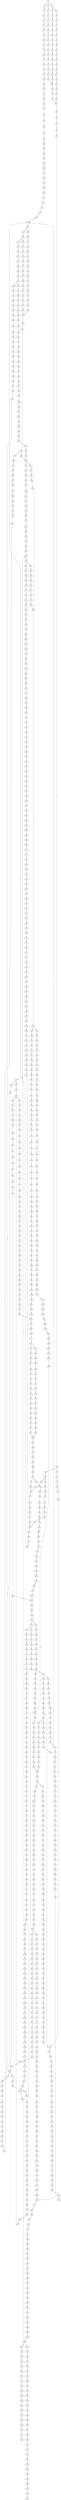 strict digraph  {
	S0 -> S1 [ label = T ];
	S0 -> S2 [ label = C ];
	S0 -> S3 [ label = G ];
	S1 -> S4 [ label = A ];
	S2 -> S5 [ label = T ];
	S2 -> S6 [ label = G ];
	S3 -> S7 [ label = A ];
	S4 -> S8 [ label = C ];
	S5 -> S9 [ label = C ];
	S6 -> S10 [ label = C ];
	S7 -> S11 [ label = T ];
	S8 -> S12 [ label = G ];
	S9 -> S13 [ label = C ];
	S10 -> S14 [ label = C ];
	S11 -> S15 [ label = C ];
	S12 -> S16 [ label = G ];
	S13 -> S17 [ label = G ];
	S14 -> S18 [ label = G ];
	S15 -> S19 [ label = G ];
	S16 -> S20 [ label = C ];
	S17 -> S21 [ label = G ];
	S18 -> S22 [ label = G ];
	S19 -> S23 [ label = G ];
	S20 -> S24 [ label = T ];
	S21 -> S25 [ label = T ];
	S22 -> S26 [ label = T ];
	S23 -> S27 [ label = T ];
	S24 -> S28 [ label = A ];
	S25 -> S29 [ label = T ];
	S26 -> S30 [ label = C ];
	S27 -> S31 [ label = T ];
	S28 -> S32 [ label = C ];
	S29 -> S33 [ label = G ];
	S30 -> S34 [ label = C ];
	S31 -> S35 [ label = C ];
	S32 -> S36 [ label = T ];
	S33 -> S37 [ label = C ];
	S34 -> S38 [ label = C ];
	S35 -> S39 [ label = C ];
	S36 -> S40 [ label = G ];
	S37 -> S41 [ label = A ];
	S38 -> S42 [ label = A ];
	S39 -> S43 [ label = A ];
	S40 -> S44 [ label = G ];
	S41 -> S45 [ label = C ];
	S42 -> S46 [ label = G ];
	S43 -> S47 [ label = G ];
	S44 -> S48 [ label = T ];
	S45 -> S49 [ label = T ];
	S46 -> S50 [ label = T ];
	S47 -> S51 [ label = T ];
	S48 -> S52 [ label = G ];
	S49 -> S53 [ label = G ];
	S50 -> S54 [ label = G ];
	S51 -> S55 [ label = G ];
	S52 -> S56 [ label = C ];
	S53 -> S57 [ label = G ];
	S54 -> S58 [ label = G ];
	S55 -> S59 [ label = G ];
	S56 -> S60 [ label = T ];
	S57 -> S61 [ label = T ];
	S58 -> S62 [ label = T ];
	S59 -> S63 [ label = T ];
	S60 -> S64 [ label = A ];
	S61 -> S65 [ label = C ];
	S62 -> S66 [ label = C ];
	S63 -> S66 [ label = C ];
	S64 -> S67 [ label = C ];
	S65 -> S68 [ label = G ];
	S66 -> S69 [ label = G ];
	S67 -> S70 [ label = T ];
	S68 -> S71 [ label = T ];
	S69 -> S72 [ label = T ];
	S70 -> S73 [ label = G ];
	S71 -> S74 [ label = C ];
	S72 -> S75 [ label = C ];
	S73 -> S76 [ label = T ];
	S74 -> S77 [ label = C ];
	S75 -> S77 [ label = C ];
	S76 -> S78 [ label = A ];
	S77 -> S79 [ label = G ];
	S78 -> S80 [ label = A ];
	S79 -> S81 [ label = T ];
	S80 -> S82 [ label = C ];
	S81 -> S83 [ label = C ];
	S82 -> S84 [ label = A ];
	S83 -> S85 [ label = A ];
	S84 -> S86 [ label = C ];
	S85 -> S87 [ label = C ];
	S86 -> S88 [ label = A ];
	S87 -> S89 [ label = C ];
	S88 -> S90 [ label = C ];
	S89 -> S91 [ label = C ];
	S89 -> S92 [ label = G ];
	S90 -> S93 [ label = G ];
	S91 -> S94 [ label = T ];
	S92 -> S95 [ label = A ];
	S93 -> S96 [ label = C ];
	S94 -> S97 [ label = G ];
	S95 -> S98 [ label = A ];
	S95 -> S99 [ label = G ];
	S96 -> S100 [ label = T ];
	S97 -> S101 [ label = T ];
	S98 -> S102 [ label = T ];
	S99 -> S103 [ label = T ];
	S100 -> S104 [ label = C ];
	S101 -> S105 [ label = C ];
	S102 -> S106 [ label = C ];
	S103 -> S107 [ label = C ];
	S104 -> S108 [ label = C ];
	S105 -> S109 [ label = C ];
	S106 -> S110 [ label = C ];
	S107 -> S111 [ label = C ];
	S108 -> S112 [ label = T ];
	S109 -> S113 [ label = T ];
	S110 -> S114 [ label = T ];
	S111 -> S115 [ label = A ];
	S111 -> S116 [ label = T ];
	S112 -> S117 [ label = A ];
	S113 -> S118 [ label = A ];
	S113 -> S119 [ label = T ];
	S114 -> S120 [ label = C ];
	S115 -> S121 [ label = G ];
	S116 -> S122 [ label = C ];
	S117 -> S123 [ label = G ];
	S118 -> S124 [ label = C ];
	S119 -> S125 [ label = G ];
	S120 -> S126 [ label = G ];
	S121 -> S127 [ label = T ];
	S121 -> S128 [ label = C ];
	S122 -> S129 [ label = G ];
	S123 -> S130 [ label = A ];
	S124 -> S131 [ label = T ];
	S125 -> S132 [ label = A ];
	S125 -> S133 [ label = T ];
	S126 -> S134 [ label = A ];
	S127 -> S135 [ label = A ];
	S128 -> S136 [ label = T ];
	S129 -> S137 [ label = A ];
	S130 -> S138 [ label = A ];
	S131 -> S139 [ label = A ];
	S132 -> S140 [ label = A ];
	S133 -> S141 [ label = A ];
	S134 -> S142 [ label = A ];
	S135 -> S143 [ label = G ];
	S136 -> S144 [ label = T ];
	S137 -> S145 [ label = A ];
	S138 -> S146 [ label = C ];
	S139 -> S147 [ label = C ];
	S140 -> S148 [ label = C ];
	S141 -> S149 [ label = G ];
	S142 -> S150 [ label = C ];
	S143 -> S151 [ label = G ];
	S143 -> S152 [ label = C ];
	S144 -> S153 [ label = C ];
	S145 -> S150 [ label = C ];
	S146 -> S154 [ label = T ];
	S147 -> S155 [ label = C ];
	S148 -> S156 [ label = T ];
	S149 -> S157 [ label = G ];
	S150 -> S158 [ label = T ];
	S151 -> S159 [ label = G ];
	S152 -> S160 [ label = T ];
	S153 -> S161 [ label = A ];
	S154 -> S162 [ label = T ];
	S155 -> S163 [ label = A ];
	S156 -> S164 [ label = T ];
	S157 -> S165 [ label = A ];
	S158 -> S166 [ label = T ];
	S159 -> S167 [ label = T ];
	S160 -> S168 [ label = C ];
	S161 -> S169 [ label = C ];
	S162 -> S170 [ label = C ];
	S163 -> S171 [ label = G ];
	S164 -> S172 [ label = C ];
	S165 -> S173 [ label = G ];
	S166 -> S174 [ label = C ];
	S167 -> S175 [ label = C ];
	S168 -> S176 [ label = C ];
	S169 -> S177 [ label = G ];
	S170 -> S178 [ label = A ];
	S171 -> S179 [ label = G ];
	S172 -> S180 [ label = A ];
	S173 -> S181 [ label = A ];
	S174 -> S182 [ label = A ];
	S175 -> S183 [ label = A ];
	S176 -> S184 [ label = A ];
	S177 -> S185 [ label = C ];
	S178 -> S186 [ label = A ];
	S179 -> S187 [ label = A ];
	S180 -> S186 [ label = A ];
	S181 -> S188 [ label = G ];
	S182 -> S186 [ label = A ];
	S183 -> S189 [ label = C ];
	S184 -> S190 [ label = C ];
	S185 -> S191 [ label = C ];
	S186 -> S192 [ label = C ];
	S187 -> S193 [ label = G ];
	S188 -> S194 [ label = G ];
	S189 -> S195 [ label = T ];
	S190 -> S196 [ label = C ];
	S191 -> S197 [ label = C ];
	S192 -> S198 [ label = C ];
	S192 -> S199 [ label = T ];
	S193 -> S200 [ label = A ];
	S194 -> S201 [ label = T ];
	S195 -> S202 [ label = C ];
	S196 -> S203 [ label = G ];
	S197 -> S204 [ label = T ];
	S198 -> S205 [ label = G ];
	S199 -> S206 [ label = G ];
	S200 -> S207 [ label = G ];
	S201 -> S208 [ label = C ];
	S202 -> S209 [ label = G ];
	S203 -> S210 [ label = G ];
	S204 -> S211 [ label = T ];
	S205 -> S212 [ label = G ];
	S206 -> S213 [ label = G ];
	S206 -> S214 [ label = C ];
	S207 -> S215 [ label = T ];
	S208 -> S216 [ label = C ];
	S209 -> S217 [ label = C ];
	S210 -> S218 [ label = A ];
	S211 -> S219 [ label = C ];
	S212 -> S220 [ label = C ];
	S213 -> S221 [ label = C ];
	S214 -> S222 [ label = C ];
	S215 -> S223 [ label = C ];
	S216 -> S224 [ label = C ];
	S217 -> S225 [ label = T ];
	S218 -> S226 [ label = C ];
	S219 -> S227 [ label = A ];
	S220 -> S228 [ label = C ];
	S221 -> S229 [ label = C ];
	S222 -> S230 [ label = C ];
	S223 -> S231 [ label = A ];
	S224 -> S232 [ label = A ];
	S224 -> S233 [ label = G ];
	S225 -> S234 [ label = T ];
	S226 -> S235 [ label = G ];
	S227 -> S236 [ label = T ];
	S228 -> S237 [ label = C ];
	S229 -> S238 [ label = C ];
	S230 -> S239 [ label = T ];
	S231 -> S240 [ label = G ];
	S232 -> S241 [ label = G ];
	S233 -> S242 [ label = G ];
	S234 -> S243 [ label = C ];
	S235 -> S244 [ label = T ];
	S236 -> S245 [ label = C ];
	S237 -> S246 [ label = A ];
	S238 -> S247 [ label = A ];
	S239 -> S248 [ label = A ];
	S240 -> S249 [ label = G ];
	S241 -> S250 [ label = A ];
	S242 -> S251 [ label = A ];
	S243 -> S252 [ label = A ];
	S244 -> S253 [ label = C ];
	S245 -> S254 [ label = C ];
	S246 -> S255 [ label = G ];
	S247 -> S256 [ label = G ];
	S248 -> S257 [ label = G ];
	S249 -> S258 [ label = A ];
	S250 -> S259 [ label = G ];
	S251 -> S260 [ label = G ];
	S252 -> S261 [ label = T ];
	S253 -> S262 [ label = G ];
	S254 -> S263 [ label = A ];
	S255 -> S264 [ label = T ];
	S256 -> S265 [ label = G ];
	S257 -> S266 [ label = G ];
	S258 -> S267 [ label = C ];
	S259 -> S268 [ label = C ];
	S260 -> S269 [ label = G ];
	S261 -> S270 [ label = C ];
	S262 -> S271 [ label = T ];
	S263 -> S272 [ label = G ];
	S264 -> S273 [ label = T ];
	S265 -> S274 [ label = T ];
	S266 -> S275 [ label = T ];
	S267 -> S276 [ label = C ];
	S268 -> S277 [ label = C ];
	S269 -> S278 [ label = C ];
	S270 -> S279 [ label = C ];
	S271 -> S280 [ label = G ];
	S272 -> S281 [ label = A ];
	S273 -> S282 [ label = G ];
	S274 -> S283 [ label = G ];
	S275 -> S284 [ label = G ];
	S276 -> S285 [ label = A ];
	S277 -> S286 [ label = A ];
	S278 -> S287 [ label = G ];
	S279 -> S263 [ label = A ];
	S280 -> S288 [ label = A ];
	S281 -> S289 [ label = A ];
	S282 -> S290 [ label = T ];
	S283 -> S291 [ label = C ];
	S283 -> S292 [ label = G ];
	S284 -> S293 [ label = T ];
	S285 -> S294 [ label = G ];
	S286 -> S295 [ label = C ];
	S287 -> S296 [ label = T ];
	S288 -> S297 [ label = C ];
	S289 -> S298 [ label = C ];
	S290 -> S299 [ label = G ];
	S291 -> S300 [ label = G ];
	S292 -> S301 [ label = G ];
	S293 -> S302 [ label = G ];
	S294 -> S303 [ label = T ];
	S295 -> S304 [ label = G ];
	S296 -> S305 [ label = G ];
	S297 -> S306 [ label = C ];
	S298 -> S307 [ label = C ];
	S299 -> S308 [ label = C ];
	S300 -> S309 [ label = C ];
	S301 -> S310 [ label = C ];
	S302 -> S311 [ label = C ];
	S303 -> S312 [ label = C ];
	S304 -> S313 [ label = G ];
	S305 -> S314 [ label = G ];
	S306 -> S315 [ label = G ];
	S307 -> S316 [ label = A ];
	S307 -> S317 [ label = G ];
	S308 -> S318 [ label = G ];
	S309 -> S319 [ label = G ];
	S310 -> S320 [ label = T ];
	S311 -> S321 [ label = G ];
	S312 -> S322 [ label = T ];
	S313 -> S323 [ label = T ];
	S314 -> S324 [ label = T ];
	S315 -> S325 [ label = G ];
	S316 -> S326 [ label = G ];
	S316 -> S327 [ label = C ];
	S317 -> S328 [ label = G ];
	S318 -> S329 [ label = T ];
	S319 -> S330 [ label = T ];
	S320 -> S331 [ label = T ];
	S321 -> S332 [ label = T ];
	S322 -> S333 [ label = C ];
	S323 -> S334 [ label = T ];
	S324 -> S335 [ label = A ];
	S325 -> S336 [ label = T ];
	S326 -> S337 [ label = A ];
	S327 -> S338 [ label = C ];
	S328 -> S339 [ label = A ];
	S329 -> S340 [ label = C ];
	S330 -> S341 [ label = C ];
	S331 -> S342 [ label = C ];
	S332 -> S343 [ label = C ];
	S333 -> S344 [ label = T ];
	S334 -> S345 [ label = A ];
	S335 -> S346 [ label = T ];
	S336 -> S347 [ label = C ];
	S337 -> S348 [ label = C ];
	S338 -> S349 [ label = A ];
	S339 -> S350 [ label = C ];
	S340 -> S351 [ label = G ];
	S341 -> S352 [ label = G ];
	S342 -> S353 [ label = G ];
	S343 -> S351 [ label = G ];
	S344 -> S354 [ label = G ];
	S345 -> S355 [ label = C ];
	S346 -> S356 [ label = G ];
	S347 -> S357 [ label = G ];
	S348 -> S358 [ label = T ];
	S349 -> S359 [ label = C ];
	S350 -> S360 [ label = G ];
	S351 -> S361 [ label = A ];
	S352 -> S362 [ label = T ];
	S353 -> S363 [ label = A ];
	S354 -> S364 [ label = T ];
	S355 -> S365 [ label = T ];
	S356 -> S366 [ label = A ];
	S357 -> S367 [ label = C ];
	S358 -> S368 [ label = C ];
	S359 -> S369 [ label = C ];
	S360 -> S370 [ label = C ];
	S361 -> S371 [ label = A ];
	S362 -> S372 [ label = G ];
	S363 -> S373 [ label = A ];
	S364 -> S374 [ label = A ];
	S365 -> S375 [ label = G ];
	S366 -> S376 [ label = G ];
	S367 -> S377 [ label = G ];
	S368 -> S378 [ label = C ];
	S369 -> S379 [ label = C ];
	S370 -> S380 [ label = C ];
	S371 -> S381 [ label = C ];
	S372 -> S382 [ label = C ];
	S373 -> S383 [ label = C ];
	S375 -> S384 [ label = C ];
	S376 -> S385 [ label = C ];
	S377 -> S386 [ label = T ];
	S378 -> S387 [ label = C ];
	S379 -> S388 [ label = C ];
	S380 -> S389 [ label = C ];
	S381 -> S390 [ label = C ];
	S381 -> S391 [ label = A ];
	S382 -> S392 [ label = A ];
	S383 -> S393 [ label = A ];
	S384 -> S394 [ label = A ];
	S385 -> S395 [ label = G ];
	S386 -> S396 [ label = A ];
	S387 -> S397 [ label = A ];
	S388 -> S398 [ label = T ];
	S389 -> S399 [ label = A ];
	S390 -> S400 [ label = T ];
	S391 -> S401 [ label = C ];
	S392 -> S402 [ label = T ];
	S393 -> S403 [ label = C ];
	S394 -> S404 [ label = G ];
	S395 -> S405 [ label = G ];
	S396 -> S406 [ label = G ];
	S397 -> S407 [ label = T ];
	S398 -> S408 [ label = T ];
	S399 -> S409 [ label = T ];
	S400 -> S410 [ label = T ];
	S400 -> S411 [ label = G ];
	S401 -> S412 [ label = C ];
	S402 -> S413 [ label = C ];
	S403 -> S414 [ label = G ];
	S404 -> S415 [ label = A ];
	S405 -> S416 [ label = T ];
	S406 -> S417 [ label = C ];
	S407 -> S418 [ label = C ];
	S408 -> S419 [ label = C ];
	S409 -> S420 [ label = C ];
	S410 -> S421 [ label = C ];
	S411 -> S422 [ label = T ];
	S412 -> S423 [ label = C ];
	S413 -> S424 [ label = C ];
	S414 -> S425 [ label = C ];
	S415 -> S426 [ label = C ];
	S416 -> S427 [ label = C ];
	S417 -> S428 [ label = C ];
	S418 -> S429 [ label = T ];
	S419 -> S430 [ label = C ];
	S419 -> S431 [ label = G ];
	S420 -> S432 [ label = G ];
	S421 -> S433 [ label = G ];
	S422 -> S434 [ label = C ];
	S423 -> S435 [ label = G ];
	S424 -> S436 [ label = G ];
	S425 -> S437 [ label = G ];
	S426 -> S438 [ label = G ];
	S427 -> S439 [ label = G ];
	S428 -> S440 [ label = G ];
	S429 -> S441 [ label = G ];
	S430 -> S442 [ label = T ];
	S431 -> S443 [ label = A ];
	S432 -> S444 [ label = T ];
	S433 -> S445 [ label = T ];
	S434 -> S446 [ label = G ];
	S435 -> S447 [ label = T ];
	S436 -> S448 [ label = C ];
	S437 -> S449 [ label = C ];
	S438 -> S450 [ label = G ];
	S439 -> S451 [ label = C ];
	S440 -> S452 [ label = C ];
	S441 -> S453 [ label = C ];
	S442 -> S454 [ label = G ];
	S443 -> S455 [ label = T ];
	S444 -> S456 [ label = C ];
	S445 -> S457 [ label = A ];
	S446 -> S458 [ label = C ];
	S447 -> S459 [ label = A ];
	S448 -> S460 [ label = A ];
	S449 -> S461 [ label = A ];
	S450 -> S462 [ label = A ];
	S451 -> S463 [ label = A ];
	S452 -> S464 [ label = T ];
	S453 -> S465 [ label = C ];
	S454 -> S466 [ label = T ];
	S455 -> S467 [ label = C ];
	S456 -> S468 [ label = C ];
	S457 -> S469 [ label = C ];
	S458 -> S470 [ label = G ];
	S459 -> S471 [ label = C ];
	S460 -> S472 [ label = C ];
	S461 -> S473 [ label = C ];
	S462 -> S474 [ label = C ];
	S463 -> S475 [ label = C ];
	S464 -> S476 [ label = G ];
	S465 -> S477 [ label = A ];
	S466 -> S478 [ label = C ];
	S467 -> S479 [ label = G ];
	S468 -> S480 [ label = T ];
	S469 -> S481 [ label = T ];
	S470 -> S482 [ label = C ];
	S471 -> S483 [ label = G ];
	S472 -> S484 [ label = G ];
	S473 -> S485 [ label = G ];
	S474 -> S486 [ label = A ];
	S475 -> S487 [ label = G ];
	S476 -> S488 [ label = G ];
	S477 -> S489 [ label = G ];
	S478 -> S490 [ label = C ];
	S479 -> S491 [ label = T ];
	S480 -> S492 [ label = C ];
	S481 -> S493 [ label = T ];
	S482 -> S494 [ label = G ];
	S482 -> S495 [ label = A ];
	S483 -> S496 [ label = T ];
	S484 -> S497 [ label = T ];
	S485 -> S498 [ label = T ];
	S486 -> S499 [ label = C ];
	S487 -> S500 [ label = C ];
	S488 -> S501 [ label = A ];
	S489 -> S502 [ label = T ];
	S490 -> S503 [ label = T ];
	S491 -> S504 [ label = T ];
	S492 -> S505 [ label = T ];
	S493 -> S506 [ label = C ];
	S494 -> S507 [ label = A ];
	S495 -> S508 [ label = A ];
	S496 -> S509 [ label = C ];
	S497 -> S510 [ label = C ];
	S498 -> S511 [ label = C ];
	S499 -> S512 [ label = A ];
	S500 -> S513 [ label = G ];
	S501 -> S514 [ label = A ];
	S502 -> S515 [ label = C ];
	S503 -> S119 [ label = T ];
	S504 -> S516 [ label = T ];
	S505 -> S517 [ label = T ];
	S506 -> S518 [ label = A ];
	S507 -> S519 [ label = G ];
	S508 -> S520 [ label = C ];
	S509 -> S521 [ label = C ];
	S510 -> S522 [ label = G ];
	S511 -> S523 [ label = C ];
	S512 -> S524 [ label = C ];
	S513 -> S525 [ label = C ];
	S514 -> S526 [ label = G ];
	S515 -> S527 [ label = G ];
	S516 -> S528 [ label = G ];
	S517 -> S529 [ label = C ];
	S518 -> S530 [ label = A ];
	S519 -> S531 [ label = C ];
	S520 -> S532 [ label = C ];
	S521 -> S533 [ label = A ];
	S522 -> S534 [ label = A ];
	S523 -> S535 [ label = A ];
	S524 -> S536 [ label = C ];
	S525 -> S537 [ label = G ];
	S526 -> S538 [ label = A ];
	S527 -> S539 [ label = T ];
	S528 -> S540 [ label = T ];
	S529 -> S541 [ label = T ];
	S530 -> S542 [ label = G ];
	S531 -> S543 [ label = A ];
	S532 -> S544 [ label = C ];
	S533 -> S545 [ label = G ];
	S534 -> S546 [ label = G ];
	S535 -> S547 [ label = G ];
	S536 -> S548 [ label = T ];
	S537 -> S549 [ label = C ];
	S537 -> S550 [ label = G ];
	S538 -> S551 [ label = A ];
	S539 -> S552 [ label = A ];
	S540 -> S553 [ label = A ];
	S541 -> S554 [ label = C ];
	S542 -> S555 [ label = C ];
	S543 -> S556 [ label = G ];
	S544 -> S557 [ label = G ];
	S545 -> S558 [ label = C ];
	S546 -> S559 [ label = C ];
	S547 -> S558 [ label = C ];
	S548 -> S560 [ label = C ];
	S549 -> S561 [ label = G ];
	S550 -> S562 [ label = C ];
	S551 -> S563 [ label = C ];
	S552 -> S564 [ label = A ];
	S553 -> S565 [ label = G ];
	S554 -> S566 [ label = G ];
	S555 -> S567 [ label = G ];
	S556 -> S568 [ label = T ];
	S557 -> S569 [ label = T ];
	S558 -> S570 [ label = T ];
	S558 -> S571 [ label = G ];
	S559 -> S572 [ label = G ];
	S560 -> S573 [ label = T ];
	S561 -> S574 [ label = T ];
	S562 -> S575 [ label = T ];
	S563 -> S576 [ label = G ];
	S564 -> S577 [ label = G ];
	S565 -> S578 [ label = G ];
	S566 -> S579 [ label = G ];
	S567 -> S580 [ label = A ];
	S568 -> S581 [ label = G ];
	S569 -> S582 [ label = A ];
	S570 -> S144 [ label = T ];
	S571 -> S583 [ label = A ];
	S572 -> S584 [ label = A ];
	S573 -> S585 [ label = A ];
	S574 -> S586 [ label = C ];
	S575 -> S587 [ label = G ];
	S576 -> S588 [ label = G ];
	S577 -> S589 [ label = A ];
	S578 -> S590 [ label = A ];
	S579 -> S591 [ label = A ];
	S580 -> S592 [ label = G ];
	S581 -> S593 [ label = C ];
	S582 -> S594 [ label = C ];
	S583 -> S595 [ label = G ];
	S584 -> S596 [ label = G ];
	S585 -> S597 [ label = G ];
	S586 -> S598 [ label = G ];
	S587 -> S599 [ label = G ];
	S588 -> S600 [ label = C ];
	S589 -> S601 [ label = C ];
	S590 -> S602 [ label = A ];
	S591 -> S603 [ label = G ];
	S592 -> S604 [ label = T ];
	S593 -> S605 [ label = A ];
	S594 -> S606 [ label = A ];
	S595 -> S607 [ label = T ];
	S596 -> S608 [ label = T ];
	S597 -> S609 [ label = A ];
	S598 -> S610 [ label = A ];
	S599 -> S611 [ label = A ];
	S600 -> S612 [ label = A ];
	S601 -> S613 [ label = G ];
	S602 -> S614 [ label = A ];
	S603 -> S615 [ label = A ];
	S604 -> S616 [ label = C ];
	S605 -> S617 [ label = A ];
	S606 -> S618 [ label = G ];
	S607 -> S619 [ label = C ];
	S608 -> S620 [ label = C ];
	S609 -> S621 [ label = A ];
	S610 -> S622 [ label = C ];
	S611 -> S623 [ label = A ];
	S612 -> S624 [ label = C ];
	S613 -> S625 [ label = G ];
	S614 -> S626 [ label = G ];
	S615 -> S627 [ label = G ];
	S616 -> S628 [ label = C ];
	S617 -> S629 [ label = C ];
	S618 -> S630 [ label = C ];
	S619 -> S628 [ label = C ];
	S619 -> S631 [ label = T ];
	S620 -> S632 [ label = G ];
	S621 -> S633 [ label = C ];
	S622 -> S634 [ label = G ];
	S623 -> S635 [ label = T ];
	S624 -> S636 [ label = C ];
	S624 -> S637 [ label = T ];
	S625 -> S638 [ label = C ];
	S626 -> S639 [ label = G ];
	S627 -> S640 [ label = G ];
	S628 -> S641 [ label = C ];
	S629 -> S642 [ label = A ];
	S630 -> S643 [ label = A ];
	S631 -> S644 [ label = C ];
	S632 -> S645 [ label = A ];
	S633 -> S646 [ label = G ];
	S634 -> S647 [ label = C ];
	S635 -> S648 [ label = G ];
	S636 -> S649 [ label = G ];
	S637 -> S650 [ label = G ];
	S638 -> S651 [ label = T ];
	S639 -> S652 [ label = T ];
	S640 -> S653 [ label = T ];
	S641 -> S654 [ label = T ];
	S641 -> S655 [ label = G ];
	S642 -> S656 [ label = G ];
	S643 -> S657 [ label = G ];
	S644 -> S658 [ label = G ];
	S645 -> S659 [ label = A ];
	S646 -> S660 [ label = A ];
	S647 -> S661 [ label = G ];
	S648 -> S662 [ label = G ];
	S649 -> S663 [ label = G ];
	S650 -> S664 [ label = G ];
	S651 -> S665 [ label = C ];
	S652 -> S666 [ label = C ];
	S653 -> S208 [ label = C ];
	S654 -> S667 [ label = C ];
	S655 -> S668 [ label = C ];
	S656 -> S669 [ label = C ];
	S657 -> S670 [ label = G ];
	S658 -> S671 [ label = T ];
	S659 -> S672 [ label = C ];
	S660 -> S673 [ label = G ];
	S661 -> S674 [ label = C ];
	S662 -> S675 [ label = G ];
	S663 -> S676 [ label = G ];
	S664 -> S677 [ label = G ];
	S665 -> S678 [ label = T ];
	S666 -> S679 [ label = C ];
	S667 -> S680 [ label = C ];
	S668 -> S681 [ label = C ];
	S669 -> S682 [ label = T ];
	S670 -> S683 [ label = T ];
	S671 -> S684 [ label = C ];
	S672 -> S685 [ label = C ];
	S673 -> S686 [ label = G ];
	S674 -> S687 [ label = C ];
	S675 -> S688 [ label = G ];
	S676 -> S689 [ label = A ];
	S677 -> S690 [ label = A ];
	S678 -> S691 [ label = C ];
	S679 -> S692 [ label = C ];
	S680 -> S693 [ label = G ];
	S681 -> S694 [ label = T ];
	S682 -> S695 [ label = A ];
	S683 -> S696 [ label = G ];
	S684 -> S697 [ label = T ];
	S685 -> S400 [ label = T ];
	S686 -> S698 [ label = T ];
	S687 -> S699 [ label = T ];
	S688 -> S700 [ label = T ];
	S689 -> S701 [ label = A ];
	S690 -> S702 [ label = A ];
	S691 -> S703 [ label = G ];
	S692 -> S704 [ label = G ];
	S693 -> S705 [ label = G ];
	S694 -> S706 [ label = G ];
	S695 -> S707 [ label = C ];
	S696 -> S708 [ label = C ];
	S697 -> S709 [ label = G ];
	S698 -> S710 [ label = G ];
	S699 -> S711 [ label = C ];
	S700 -> S712 [ label = C ];
	S701 -> S713 [ label = T ];
	S702 -> S714 [ label = C ];
	S703 -> S715 [ label = A ];
	S704 -> S716 [ label = A ];
	S705 -> S717 [ label = T ];
	S706 -> S718 [ label = T ];
	S707 -> S719 [ label = G ];
	S708 -> S720 [ label = A ];
	S709 -> S721 [ label = T ];
	S710 -> S722 [ label = T ];
	S711 -> S723 [ label = G ];
	S712 -> S724 [ label = C ];
	S713 -> S725 [ label = T ];
	S714 -> S726 [ label = T ];
	S715 -> S727 [ label = A ];
	S716 -> S728 [ label = A ];
	S717 -> S729 [ label = C ];
	S718 -> S730 [ label = C ];
	S719 -> S731 [ label = A ];
	S720 -> S732 [ label = C ];
	S721 -> S733 [ label = T ];
	S722 -> S734 [ label = C ];
	S723 -> S735 [ label = G ];
	S724 -> S736 [ label = G ];
	S725 -> S737 [ label = G ];
	S726 -> S738 [ label = G ];
	S727 -> S739 [ label = G ];
	S728 -> S740 [ label = G ];
	S729 -> S741 [ label = T ];
	S730 -> S742 [ label = G ];
	S731 -> S743 [ label = G ];
	S732 -> S744 [ label = G ];
	S733 -> S745 [ label = C ];
	S734 -> S746 [ label = C ];
	S735 -> S747 [ label = G ];
	S736 -> S748 [ label = C ];
	S737 -> S749 [ label = A ];
	S738 -> S750 [ label = G ];
	S739 -> S751 [ label = T ];
	S740 -> S752 [ label = T ];
	S741 -> S753 [ label = G ];
	S742 -> S754 [ label = C ];
	S743 -> S755 [ label = A ];
	S744 -> S756 [ label = C ];
	S745 -> S757 [ label = C ];
	S746 -> S758 [ label = C ];
	S747 -> S759 [ label = C ];
	S748 -> S760 [ label = C ];
	S749 -> S761 [ label = A ];
	S750 -> S762 [ label = A ];
	S751 -> S763 [ label = C ];
	S752 -> S764 [ label = C ];
	S753 -> S765 [ label = G ];
	S754 -> S470 [ label = G ];
	S755 -> S766 [ label = A ];
	S756 -> S767 [ label = G ];
	S757 -> S768 [ label = G ];
	S758 -> S769 [ label = T ];
	S759 -> S770 [ label = T ];
	S760 -> S771 [ label = G ];
	S761 -> S772 [ label = C ];
	S762 -> S773 [ label = C ];
	S763 -> S774 [ label = G ];
	S764 -> S775 [ label = G ];
	S765 -> S776 [ label = A ];
	S766 -> S777 [ label = C ];
	S767 -> S778 [ label = G ];
	S768 -> S779 [ label = T ];
	S769 -> S780 [ label = G ];
	S770 -> S781 [ label = C ];
	S771 -> S782 [ label = G ];
	S772 -> S783 [ label = C ];
	S773 -> S784 [ label = C ];
	S774 -> S785 [ label = C ];
	S775 -> S786 [ label = A ];
	S776 -> S787 [ label = G ];
	S777 -> S788 [ label = T ];
	S778 -> S789 [ label = T ];
	S779 -> S790 [ label = G ];
	S780 -> S791 [ label = T ];
	S781 -> S792 [ label = A ];
	S782 -> S793 [ label = A ];
	S783 -> S794 [ label = C ];
	S784 -> S795 [ label = C ];
	S785 -> S796 [ label = G ];
	S786 -> S797 [ label = G ];
	S787 -> S798 [ label = G ];
	S788 -> S799 [ label = G ];
	S789 -> S800 [ label = G ];
	S790 -> S801 [ label = G ];
	S791 -> S802 [ label = C ];
	S792 -> S803 [ label = C ];
	S793 -> S804 [ label = A ];
	S794 -> S805 [ label = G ];
	S795 -> S806 [ label = G ];
	S796 -> S807 [ label = G ];
	S797 -> S808 [ label = G ];
	S798 -> S809 [ label = G ];
	S799 -> S810 [ label = G ];
	S800 -> S811 [ label = C ];
	S801 -> S812 [ label = C ];
	S802 -> S813 [ label = C ];
	S803 -> S814 [ label = G ];
	S804 -> S815 [ label = C ];
	S805 -> S816 [ label = T ];
	S806 -> S817 [ label = T ];
	S807 -> S818 [ label = C ];
	S808 -> S819 [ label = T ];
	S809 -> S820 [ label = T ];
	S810 -> S821 [ label = C ];
	S811 -> S822 [ label = C ];
	S812 -> S823 [ label = C ];
	S813 -> S113 [ label = T ];
	S814 -> S824 [ label = T ];
	S815 -> S825 [ label = T ];
	S816 -> S826 [ label = C ];
	S817 -> S827 [ label = C ];
	S818 -> S828 [ label = T ];
	S819 -> S829 [ label = A ];
	S820 -> S830 [ label = G ];
	S821 -> S831 [ label = G ];
	S822 -> S832 [ label = G ];
	S823 -> S833 [ label = C ];
	S824 -> S834 [ label = C ];
	S825 -> S835 [ label = G ];
	S826 -> S836 [ label = T ];
	S827 -> S837 [ label = T ];
	S828 -> S838 [ label = A ];
	S829 -> S839 [ label = T ];
	S830 -> S840 [ label = T ];
	S831 -> S841 [ label = C ];
	S832 -> S842 [ label = C ];
	S833 -> S843 [ label = G ];
	S834 -> S844 [ label = C ];
	S835 -> S845 [ label = C ];
	S836 -> S846 [ label = C ];
	S837 -> S846 [ label = C ];
	S838 -> S847 [ label = T ];
	S839 -> S848 [ label = A ];
	S840 -> S849 [ label = T ];
	S841 -> S850 [ label = A ];
	S842 -> S851 [ label = A ];
	S843 -> S852 [ label = T ];
	S844 -> S853 [ label = A ];
	S845 -> S854 [ label = A ];
	S846 -> S855 [ label = G ];
	S847 -> S856 [ label = A ];
	S848 -> S857 [ label = A ];
	S849 -> S858 [ label = C ];
	S850 -> S859 [ label = G ];
	S851 -> S860 [ label = A ];
	S852 -> S861 [ label = C ];
	S853 -> S547 [ label = G ];
	S854 -> S862 [ label = A ];
	S855 -> S863 [ label = G ];
	S856 -> S864 [ label = G ];
	S857 -> S865 [ label = G ];
	S858 -> S866 [ label = C ];
	S859 -> S867 [ label = C ];
	S860 -> S868 [ label = C ];
	S861 -> S869 [ label = C ];
	S862 -> S870 [ label = C ];
	S863 -> S871 [ label = C ];
	S864 -> S872 [ label = T ];
	S865 -> S873 [ label = T ];
	S866 -> S874 [ label = A ];
	S867 -> S875 [ label = G ];
	S868 -> S876 [ label = C ];
	S869 -> S877 [ label = A ];
	S870 -> S878 [ label = C ];
	S871 -> S879 [ label = A ];
	S872 -> S880 [ label = A ];
	S873 -> S881 [ label = C ];
	S874 -> S882 [ label = G ];
	S875 -> S883 [ label = G ];
	S876 -> S884 [ label = A ];
	S877 -> S885 [ label = G ];
	S878 -> S886 [ label = A ];
	S879 -> S887 [ label = C ];
	S880 -> S888 [ label = G ];
	S881 -> S889 [ label = G ];
	S882 -> S890 [ label = C ];
	S883 -> S891 [ label = G ];
	S884 -> S892 [ label = G ];
	S885 -> S893 [ label = T ];
	S886 -> S894 [ label = G ];
	S887 -> S895 [ label = C ];
	S888 -> S896 [ label = C ];
	S889 -> S897 [ label = T ];
	S890 -> S898 [ label = A ];
	S891 -> S899 [ label = T ];
	S892 -> S900 [ label = T ];
	S893 -> S901 [ label = A ];
	S894 -> S902 [ label = A ];
	S895 -> S903 [ label = G ];
	S896 -> S904 [ label = C ];
	S897 -> S905 [ label = G ];
	S898 -> S906 [ label = G ];
	S899 -> S907 [ label = G ];
	S900 -> S908 [ label = C ];
	S901 -> S143 [ label = G ];
	S902 -> S909 [ label = A ];
	S903 -> S910 [ label = A ];
	S904 -> S911 [ label = G ];
	S905 -> S912 [ label = G ];
	S906 -> S913 [ label = A ];
	S907 -> S914 [ label = C ];
	S908 -> S915 [ label = G ];
	S909 -> S916 [ label = C ];
	S910 -> S917 [ label = G ];
	S910 -> S918 [ label = A ];
	S911 -> S919 [ label = A ];
	S912 -> S920 [ label = T ];
	S913 -> S921 [ label = T ];
	S914 -> S922 [ label = C ];
	S915 -> S923 [ label = C ];
	S916 -> S924 [ label = A ];
	S917 -> S925 [ label = T ];
	S918 -> S926 [ label = T ];
	S919 -> S927 [ label = A ];
	S920 -> S928 [ label = A ];
	S921 -> S929 [ label = A ];
	S922 -> S930 [ label = G ];
	S923 -> S931 [ label = G ];
	S924 -> S932 [ label = G ];
	S925 -> S107 [ label = C ];
	S926 -> S933 [ label = G ];
	S927 -> S934 [ label = A ];
	S928 -> S935 [ label = C ];
	S929 -> S936 [ label = A ];
	S930 -> S937 [ label = C ];
	S931 -> S938 [ label = C ];
	S932 -> S939 [ label = C ];
	S933 -> S940 [ label = T ];
	S934 -> S941 [ label = C ];
	S935 -> S942 [ label = C ];
	S936 -> S943 [ label = A ];
	S937 -> S944 [ label = C ];
	S938 -> S945 [ label = A ];
	S939 -> S946 [ label = C ];
	S940 -> S947 [ label = A ];
	S941 -> S948 [ label = C ];
	S942 -> S949 [ label = G ];
	S943 -> S950 [ label = A ];
	S944 -> S951 [ label = G ];
	S945 -> S952 [ label = G ];
	S946 -> S953 [ label = G ];
	S947 -> S954 [ label = G ];
	S948 -> S955 [ label = C ];
	S949 -> S956 [ label = G ];
	S950 -> S957 [ label = A ];
	S951 -> S958 [ label = G ];
	S952 -> S959 [ label = C ];
	S953 -> S960 [ label = T ];
	S954 -> S961 [ label = T ];
	S955 -> S962 [ label = C ];
	S956 -> S963 [ label = T ];
	S957 -> S964 [ label = C ];
	S958 -> S965 [ label = T ];
	S959 -> S966 [ label = C ];
	S960 -> S967 [ label = C ];
	S961 -> S968 [ label = T ];
	S962 -> S969 [ label = G ];
	S963 -> S970 [ label = G ];
	S964 -> S971 [ label = T ];
	S965 -> S972 [ label = G ];
	S966 -> S973 [ label = G ];
	S967 -> S974 [ label = C ];
	S968 -> S975 [ label = T ];
	S969 -> S976 [ label = A ];
	S970 -> S977 [ label = G ];
	S971 -> S978 [ label = T ];
	S972 -> S979 [ label = G ];
	S973 -> S980 [ label = G ];
	S974 -> S981 [ label = T ];
	S975 -> S982 [ label = C ];
	S976 -> S983 [ label = C ];
	S977 -> S984 [ label = T ];
	S978 -> S985 [ label = T ];
	S979 -> S986 [ label = T ];
	S980 -> S987 [ label = T ];
	S981 -> S988 [ label = C ];
	S982 -> S989 [ label = A ];
	S983 -> S990 [ label = T ];
	S984 -> S991 [ label = T ];
	S985 -> S992 [ label = G ];
	S986 -> S993 [ label = G ];
	S987 -> S994 [ label = G ];
	S988 -> S995 [ label = T ];
	S989 -> S996 [ label = C ];
	S990 -> S997 [ label = A ];
	S991 -> S998 [ label = A ];
	S992 -> S999 [ label = C ];
	S993 -> S1000 [ label = G ];
	S994 -> S1001 [ label = G ];
	S995 -> S1002 [ label = G ];
	S996 -> S1003 [ label = T ];
	S997 -> S1004 [ label = G ];
	S998 -> S1005 [ label = G ];
	S999 -> S1006 [ label = C ];
	S1000 -> S1007 [ label = A ];
	S1001 -> S1008 [ label = A ];
	S1002 -> S1009 [ label = T ];
	S1003 -> S1010 [ label = C ];
	S1004 -> S1011 [ label = A ];
	S1005 -> S1012 [ label = A ];
	S1006 -> S1013 [ label = G ];
	S1007 -> S1014 [ label = A ];
	S1008 -> S1015 [ label = A ];
	S1009 -> S1016 [ label = C ];
	S1010 -> S1017 [ label = C ];
	S1011 -> S1018 [ label = A ];
	S1012 -> S1019 [ label = A ];
	S1013 -> S1020 [ label = T ];
	S1014 -> S1021 [ label = C ];
	S1015 -> S1022 [ label = G ];
	S1016 -> S1023 [ label = G ];
	S1017 -> S1024 [ label = T ];
	S1018 -> S1025 [ label = T ];
	S1019 -> S1026 [ label = G ];
	S1020 -> S1027 [ label = A ];
	S1021 -> S1028 [ label = C ];
	S1022 -> S1029 [ label = A ];
	S1023 -> S1030 [ label = T ];
	S1024 -> S1031 [ label = T ];
	S1025 -> S1032 [ label = C ];
	S1026 -> S1033 [ label = G ];
	S1027 -> S1034 [ label = G ];
	S1028 -> S1035 [ label = T ];
	S1029 -> S1036 [ label = A ];
	S1030 -> S1037 [ label = G ];
	S1031 -> S1038 [ label = T ];
	S1032 -> S1039 [ label = G ];
	S1033 -> S1040 [ label = G ];
	S1034 -> S1041 [ label = C ];
	S1035 -> S1042 [ label = C ];
	S1036 -> S563 [ label = C ];
	S1037 -> S1043 [ label = G ];
	S1038 -> S1044 [ label = C ];
	S1039 -> S1045 [ label = G ];
	S1040 -> S1046 [ label = G ];
	S1041 -> S1047 [ label = C ];
	S1042 -> S1048 [ label = G ];
	S1043 -> S1049 [ label = T ];
	S1044 -> S1050 [ label = A ];
	S1045 -> S1051 [ label = G ];
	S1046 -> S1052 [ label = G ];
	S1047 -> S1053 [ label = G ];
	S1048 -> S1054 [ label = G ];
	S1049 -> S928 [ label = A ];
	S1050 -> S1055 [ label = T ];
	S1051 -> S1056 [ label = T ];
	S1052 -> S1057 [ label = T ];
	S1053 -> S1058 [ label = G ];
	S1054 -> S1059 [ label = C ];
	S1055 -> S1060 [ label = C ];
	S1056 -> S1061 [ label = A ];
	S1057 -> S1062 [ label = C ];
	S1058 -> S1063 [ label = T ];
	S1059 -> S1064 [ label = A ];
	S1060 -> S1065 [ label = C ];
	S1061 -> S1066 [ label = T ];
	S1062 -> S1067 [ label = C ];
	S1063 -> S1068 [ label = G ];
	S1064 -> S1069 [ label = C ];
	S1065 -> S1070 [ label = A ];
	S1066 -> S1071 [ label = C ];
	S1067 -> S1072 [ label = G ];
	S1068 -> S1073 [ label = A ];
	S1069 -> S1074 [ label = G ];
	S1070 -> S272 [ label = G ];
	S1071 -> S1075 [ label = C ];
	S1072 -> S1076 [ label = T ];
	S1073 -> S1077 [ label = C ];
	S1074 -> S1078 [ label = C ];
	S1075 -> S1079 [ label = C ];
	S1076 -> S1080 [ label = C ];
	S1077 -> S1081 [ label = G ];
	S1078 -> S1082 [ label = G ];
	S1079 -> S1083 [ label = G ];
	S1080 -> S1084 [ label = G ];
	S1081 -> S1085 [ label = T ];
	S1082 -> S1086 [ label = C ];
	S1083 -> S1087 [ label = A ];
	S1084 -> S1088 [ label = G ];
	S1085 -> S1089 [ label = G ];
	S1086 -> S537 [ label = G ];
	S1087 -> S1090 [ label = A ];
	S1088 -> S1091 [ label = A ];
	S1089 -> S1092 [ label = G ];
	S1090 -> S1093 [ label = A ];
	S1091 -> S1094 [ label = A ];
	S1092 -> S1095 [ label = G ];
	S1093 -> S1096 [ label = G ];
	S1094 -> S1097 [ label = C ];
	S1095 -> S1098 [ label = T ];
	S1096 -> S1099 [ label = T ];
	S1097 -> S1100 [ label = A ];
	S1097 -> S1101 [ label = T ];
	S1098 -> S1102 [ label = A ];
	S1099 -> S1103 [ label = G ];
	S1100 -> S1104 [ label = G ];
	S1101 -> S1105 [ label = A ];
	S1102 -> S1106 [ label = C ];
	S1103 -> S1107 [ label = T ];
	S1104 -> S1108 [ label = G ];
	S1105 -> S1109 [ label = C ];
	S1106 -> S1110 [ label = T ];
	S1107 -> S1111 [ label = C ];
	S1108 -> S1112 [ label = A ];
	S1109 -> S1113 [ label = A ];
	S1110 -> S1114 [ label = A ];
	S1111 -> S1115 [ label = G ];
	S1112 -> S1116 [ label = A ];
	S1113 -> S1117 [ label = A ];
	S1114 -> S1118 [ label = T ];
	S1115 -> S1119 [ label = T ];
	S1116 -> S1120 [ label = T ];
	S1117 -> S1121 [ label = C ];
	S1118 -> S1122 [ label = T ];
	S1119 -> S1123 [ label = C ];
	S1120 -> S1124 [ label = A ];
	S1121 -> S1125 [ label = G ];
	S1122 -> S1126 [ label = G ];
	S1123 -> S1127 [ label = G ];
	S1124 -> S1128 [ label = G ];
	S1125 -> S1129 [ label = A ];
	S1126 -> S1130 [ label = G ];
	S1127 -> S1131 [ label = G ];
	S1128 -> S1132 [ label = T ];
	S1129 -> S1133 [ label = A ];
	S1130 -> S1134 [ label = A ];
	S1131 -> S1135 [ label = A ];
	S1132 -> S1136 [ label = C ];
	S1133 -> S1137 [ label = A ];
	S1134 -> S1138 [ label = A ];
	S1135 -> S1139 [ label = A ];
	S1136 -> S1140 [ label = T ];
	S1137 -> S1141 [ label = A ];
	S1138 -> S1142 [ label = C ];
	S1139 -> S1097 [ label = C ];
	S1140 -> S1143 [ label = C ];
	S1141 -> S1144 [ label = C ];
	S1142 -> S1145 [ label = G ];
	S1143 -> S1146 [ label = T ];
	S1144 -> S1147 [ label = A ];
	S1145 -> S1148 [ label = G ];
	S1146 -> S1149 [ label = C ];
	S1147 -> S1150 [ label = G ];
	S1148 -> S1151 [ label = T ];
	S1149 -> S1152 [ label = T ];
	S1150 -> S1153 [ label = A ];
	S1151 -> S1154 [ label = A ];
	S1152 -> S1155 [ label = G ];
	S1153 -> S1156 [ label = A ];
	S1154 -> S1157 [ label = C ];
	S1155 -> S1158 [ label = A ];
	S1156 -> S1159 [ label = G ];
	S1157 -> S1160 [ label = G ];
	S1158 -> S1161 [ label = G ];
	S1159 -> S1162 [ label = G ];
	S1160 -> S1163 [ label = A ];
	S1161 -> S1164 [ label = T ];
	S1162 -> S1165 [ label = G ];
	S1163 -> S1166 [ label = A ];
	S1164 -> S1167 [ label = A ];
	S1165 -> S1168 [ label = G ];
	S1166 -> S1169 [ label = G ];
	S1168 -> S1170 [ label = T ];
	S1169 -> S1171 [ label = A ];
	S1170 -> S1172 [ label = C ];
	S1171 -> S1173 [ label = A ];
	S1172 -> S1174 [ label = T ];
	S1173 -> S1175 [ label = G ];
	S1174 -> S1176 [ label = C ];
	S1175 -> S1177 [ label = T ];
	S1176 -> S1178 [ label = T ];
	S1177 -> S1179 [ label = G ];
	S1178 -> S1180 [ label = C ];
	S1179 -> S1181 [ label = T ];
	S1180 -> S1182 [ label = G ];
	S1181 -> S1183 [ label = C ];
	S1182 -> S1184 [ label = T ];
	S1183 -> S1185 [ label = C ];
	S1184 -> S1186 [ label = G ];
	S1185 -> S1187 [ label = T ];
	S1186 -> S1188 [ label = G ];
	S1187 -> S1189 [ label = G ];
	S1188 -> S1190 [ label = T ];
	S1189 -> S1191 [ label = G ];
	S1190 -> S1192 [ label = A ];
	S1191 -> S1193 [ label = C ];
	S1193 -> S1194 [ label = C ];
	S1194 -> S1195 [ label = T ];
	S1195 -> S1196 [ label = G ];
	S1196 -> S1197 [ label = G ];
	S1197 -> S1198 [ label = G ];
	S1198 -> S1199 [ label = T ];
	S1199 -> S1200 [ label = C ];
	S1200 -> S1201 [ label = C ];
	S1201 -> S1202 [ label = C ];
	S1202 -> S1203 [ label = G ];
	S1203 -> S1204 [ label = A ];
	S1204 -> S1205 [ label = G ];
	S1205 -> S1206 [ label = T ];
	S1206 -> S1207 [ label = C ];
	S1207 -> S1208 [ label = C ];
	S1208 -> S115 [ label = A ];
}
